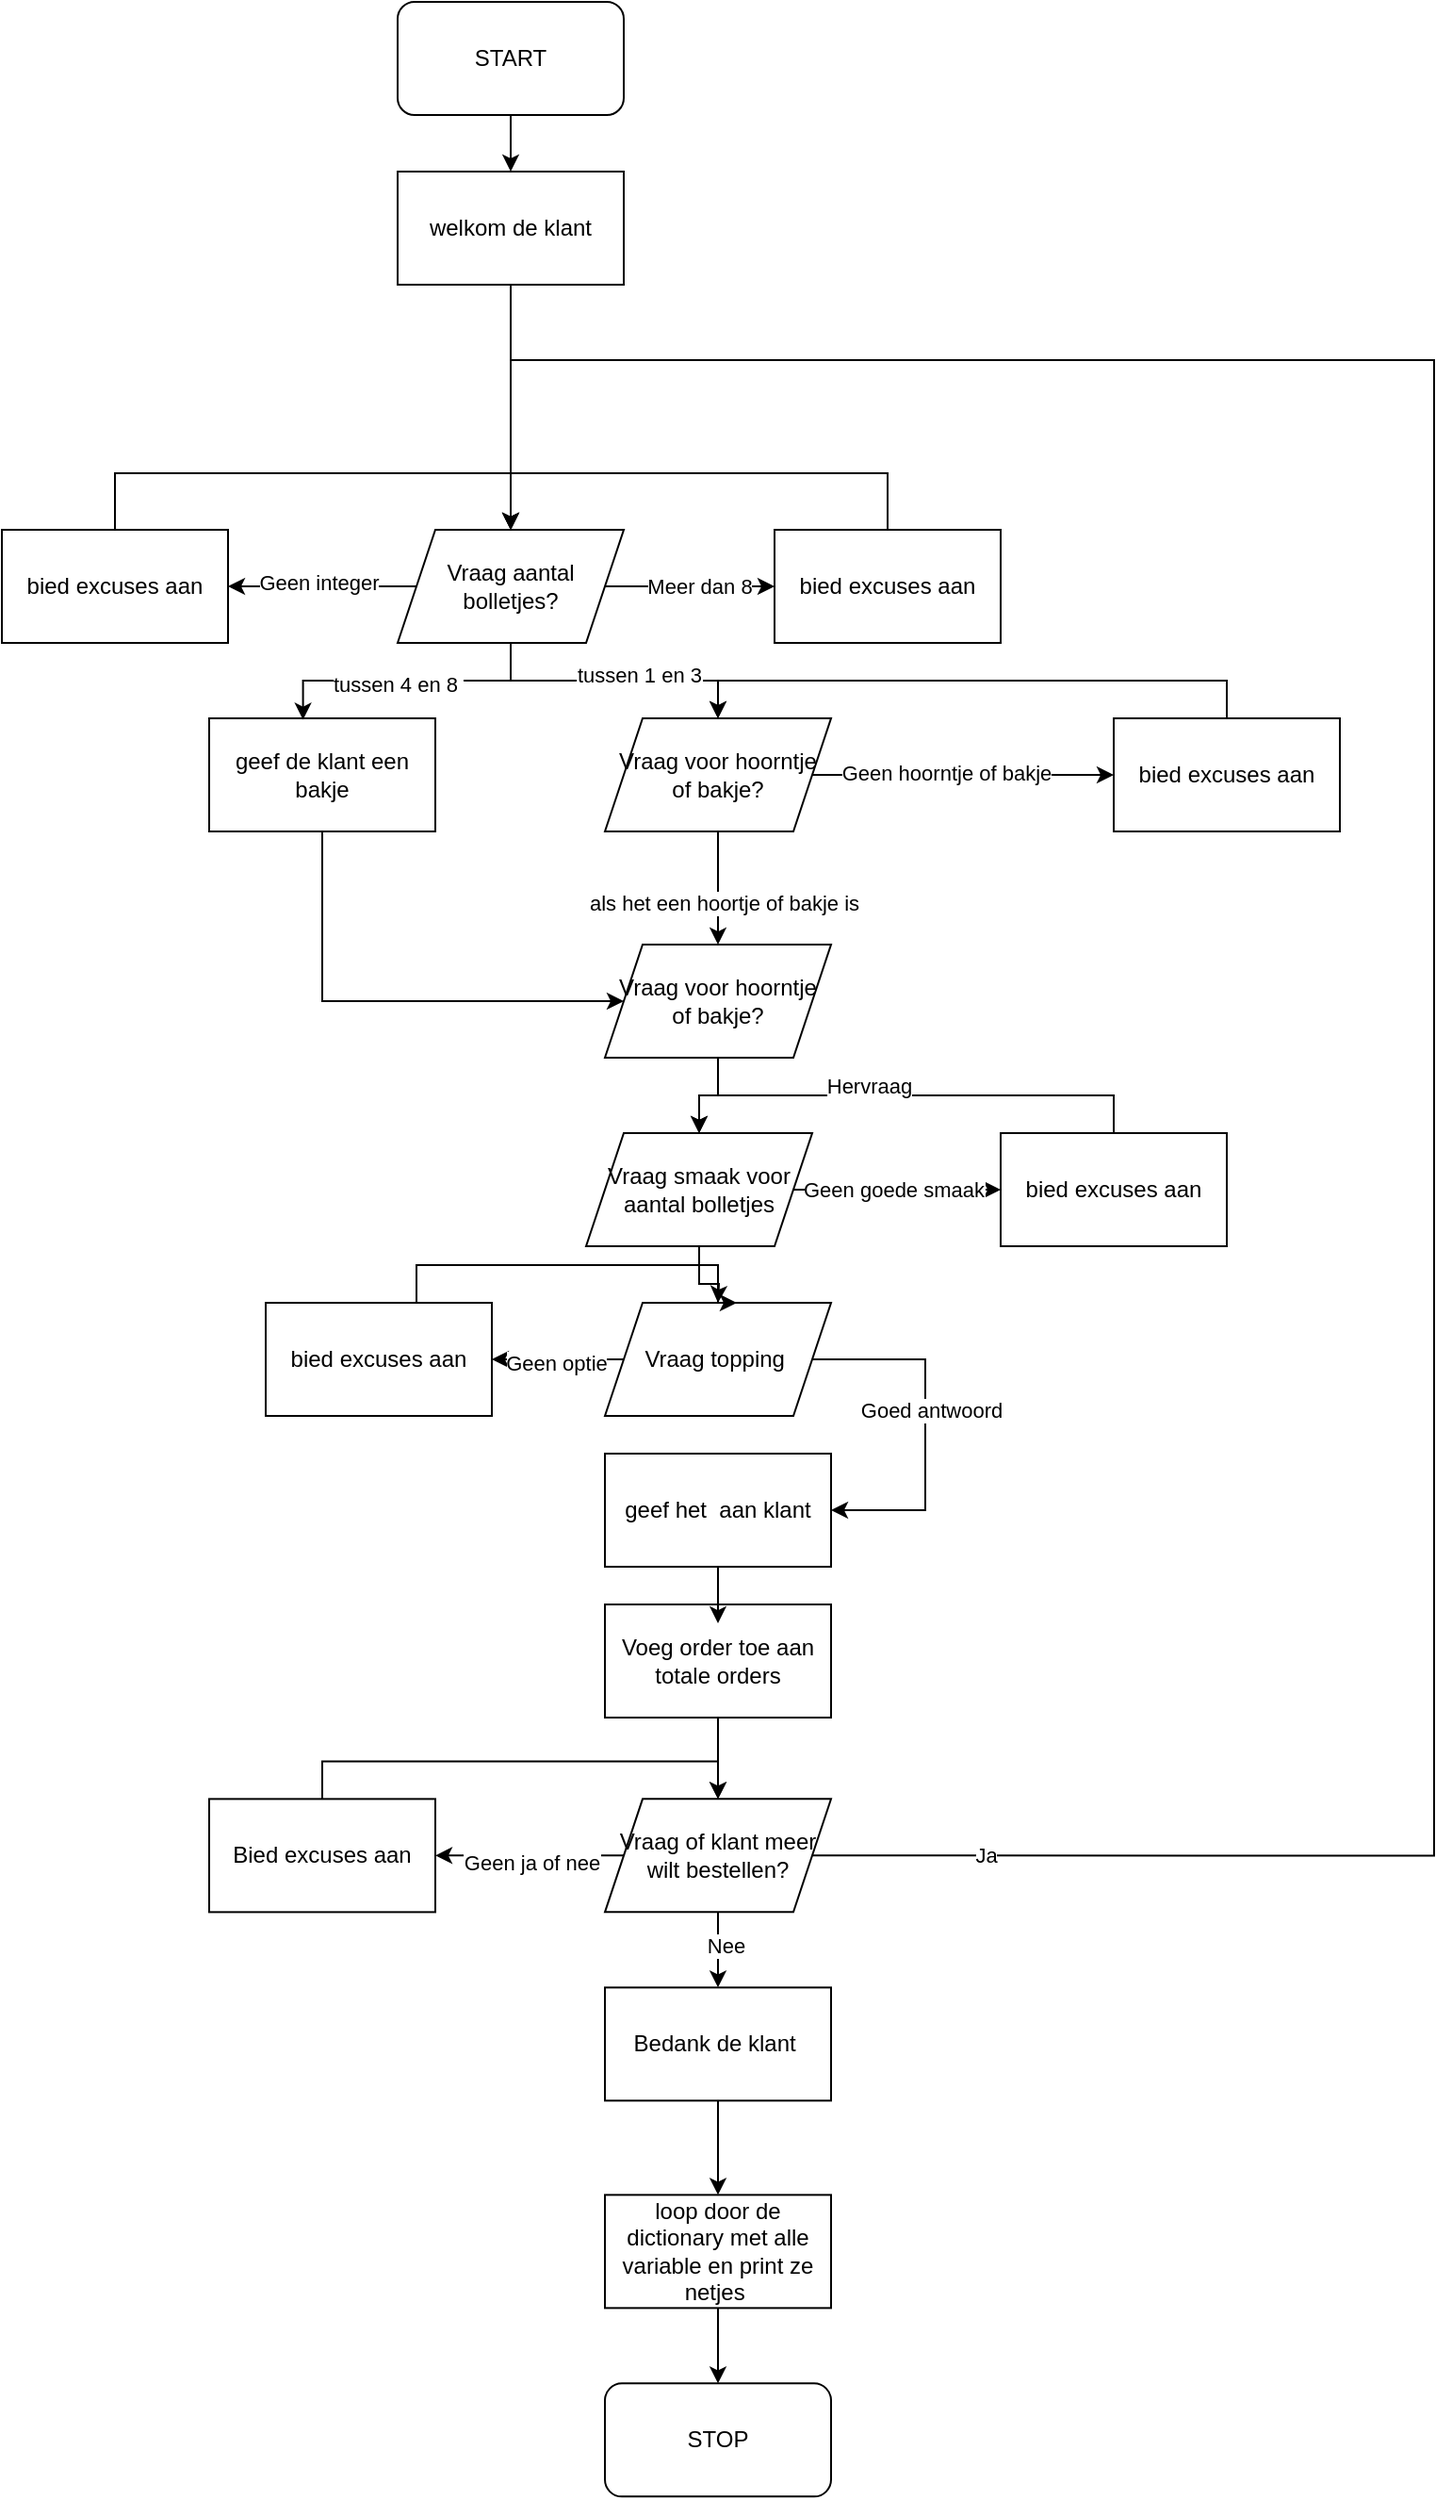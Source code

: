 <mxfile version="22.0.3" type="device">
  <diagram name="Pagina-1" id="x_HgcXylL7boOuMKqr33">
    <mxGraphModel dx="2245" dy="673" grid="1" gridSize="10" guides="1" tooltips="1" connect="1" arrows="1" fold="1" page="1" pageScale="1" pageWidth="827" pageHeight="1169" math="0" shadow="0">
      <root>
        <mxCell id="0" />
        <mxCell id="1" parent="0" />
        <mxCell id="3opzVPZRNWy8DkOBu5dA-7" style="edgeStyle=orthogonalEdgeStyle;rounded=0;orthogonalLoop=1;jettySize=auto;html=1;" parent="1" source="3opzVPZRNWy8DkOBu5dA-3" target="3opzVPZRNWy8DkOBu5dA-4" edge="1">
          <mxGeometry relative="1" as="geometry" />
        </mxCell>
        <mxCell id="3opzVPZRNWy8DkOBu5dA-3" value="START" style="rounded=1;whiteSpace=wrap;html=1;" parent="1" vertex="1">
          <mxGeometry x="110" y="60" width="120" height="60" as="geometry" />
        </mxCell>
        <mxCell id="3opzVPZRNWy8DkOBu5dA-8" style="edgeStyle=orthogonalEdgeStyle;rounded=0;orthogonalLoop=1;jettySize=auto;html=1;entryX=0.5;entryY=0;entryDx=0;entryDy=0;" parent="1" source="3opzVPZRNWy8DkOBu5dA-4" target="3opzVPZRNWy8DkOBu5dA-6" edge="1">
          <mxGeometry relative="1" as="geometry" />
        </mxCell>
        <mxCell id="3opzVPZRNWy8DkOBu5dA-4" value="welkom de klant" style="rounded=0;whiteSpace=wrap;html=1;" parent="1" vertex="1">
          <mxGeometry x="110" y="150" width="120" height="60" as="geometry" />
        </mxCell>
        <mxCell id="3opzVPZRNWy8DkOBu5dA-13" style="edgeStyle=orthogonalEdgeStyle;rounded=0;orthogonalLoop=1;jettySize=auto;html=1;" parent="1" source="3opzVPZRNWy8DkOBu5dA-6" target="3opzVPZRNWy8DkOBu5dA-10" edge="1">
          <mxGeometry relative="1" as="geometry" />
        </mxCell>
        <mxCell id="3opzVPZRNWy8DkOBu5dA-15" value="tussen 1 en 3" style="edgeLabel;html=1;align=center;verticalAlign=middle;resizable=0;points=[];" parent="3opzVPZRNWy8DkOBu5dA-13" vertex="1" connectable="0">
          <mxGeometry x="0.165" y="3" relative="1" as="geometry">
            <mxPoint as="offset" />
          </mxGeometry>
        </mxCell>
        <mxCell id="3opzVPZRNWy8DkOBu5dA-18" style="edgeStyle=orthogonalEdgeStyle;rounded=0;orthogonalLoop=1;jettySize=auto;html=1;entryX=0;entryY=0.5;entryDx=0;entryDy=0;" parent="1" source="3opzVPZRNWy8DkOBu5dA-6" target="3opzVPZRNWy8DkOBu5dA-17" edge="1">
          <mxGeometry relative="1" as="geometry" />
        </mxCell>
        <mxCell id="3opzVPZRNWy8DkOBu5dA-20" value="Meer dan 8" style="edgeLabel;html=1;align=center;verticalAlign=middle;resizable=0;points=[];" parent="3opzVPZRNWy8DkOBu5dA-18" vertex="1" connectable="0">
          <mxGeometry x="0.289" y="-2" relative="1" as="geometry">
            <mxPoint x="-8" y="-2" as="offset" />
          </mxGeometry>
        </mxCell>
        <mxCell id="3opzVPZRNWy8DkOBu5dA-23" style="edgeStyle=orthogonalEdgeStyle;rounded=0;orthogonalLoop=1;jettySize=auto;html=1;" parent="1" source="3opzVPZRNWy8DkOBu5dA-6" target="3opzVPZRNWy8DkOBu5dA-22" edge="1">
          <mxGeometry relative="1" as="geometry" />
        </mxCell>
        <mxCell id="3opzVPZRNWy8DkOBu5dA-25" value="Geen integer" style="edgeLabel;html=1;align=center;verticalAlign=middle;resizable=0;points=[];" parent="3opzVPZRNWy8DkOBu5dA-23" vertex="1" connectable="0">
          <mxGeometry x="0.04" y="-2" relative="1" as="geometry">
            <mxPoint as="offset" />
          </mxGeometry>
        </mxCell>
        <mxCell id="3opzVPZRNWy8DkOBu5dA-6" value="Vraag aantal bolletjes?" style="shape=parallelogram;perimeter=parallelogramPerimeter;whiteSpace=wrap;html=1;fixedSize=1;" parent="1" vertex="1">
          <mxGeometry x="110" y="340" width="120" height="60" as="geometry" />
        </mxCell>
        <mxCell id="3opzVPZRNWy8DkOBu5dA-28" style="edgeStyle=orthogonalEdgeStyle;rounded=0;orthogonalLoop=1;jettySize=auto;html=1;entryX=0;entryY=0.5;entryDx=0;entryDy=0;" parent="1" source="3opzVPZRNWy8DkOBu5dA-10" target="3opzVPZRNWy8DkOBu5dA-27" edge="1">
          <mxGeometry relative="1" as="geometry" />
        </mxCell>
        <mxCell id="3opzVPZRNWy8DkOBu5dA-29" value="Geen hoorntje of bakje" style="edgeLabel;html=1;align=center;verticalAlign=middle;resizable=0;points=[];" parent="3opzVPZRNWy8DkOBu5dA-28" vertex="1" connectable="0">
          <mxGeometry x="-0.11" y="1" relative="1" as="geometry">
            <mxPoint as="offset" />
          </mxGeometry>
        </mxCell>
        <mxCell id="znIzttLq6tilm1fCVoMF-6" style="edgeStyle=orthogonalEdgeStyle;rounded=0;orthogonalLoop=1;jettySize=auto;html=1;entryX=0.5;entryY=0;entryDx=0;entryDy=0;" parent="1" source="3opzVPZRNWy8DkOBu5dA-10" target="znIzttLq6tilm1fCVoMF-3" edge="1">
          <mxGeometry relative="1" as="geometry" />
        </mxCell>
        <mxCell id="znIzttLq6tilm1fCVoMF-7" value="als het een hoortje of bakje is" style="edgeLabel;html=1;align=center;verticalAlign=middle;resizable=0;points=[];" parent="znIzttLq6tilm1fCVoMF-6" vertex="1" connectable="0">
          <mxGeometry x="0.285" y="3" relative="1" as="geometry">
            <mxPoint y="-1" as="offset" />
          </mxGeometry>
        </mxCell>
        <mxCell id="3opzVPZRNWy8DkOBu5dA-10" value="Vraag voor hoorntje of bakje?" style="shape=parallelogram;perimeter=parallelogramPerimeter;whiteSpace=wrap;html=1;fixedSize=1;" parent="1" vertex="1">
          <mxGeometry x="220" y="440" width="120" height="60" as="geometry" />
        </mxCell>
        <mxCell id="znIzttLq6tilm1fCVoMF-8" style="edgeStyle=orthogonalEdgeStyle;rounded=0;orthogonalLoop=1;jettySize=auto;html=1;entryX=0;entryY=0.5;entryDx=0;entryDy=0;" parent="1" source="3opzVPZRNWy8DkOBu5dA-11" target="znIzttLq6tilm1fCVoMF-3" edge="1">
          <mxGeometry relative="1" as="geometry">
            <Array as="points">
              <mxPoint x="70" y="590" />
            </Array>
          </mxGeometry>
        </mxCell>
        <mxCell id="3opzVPZRNWy8DkOBu5dA-11" value="geef de klant een bakje" style="rounded=0;whiteSpace=wrap;html=1;" parent="1" vertex="1">
          <mxGeometry x="10" y="440" width="120" height="60" as="geometry" />
        </mxCell>
        <mxCell id="3opzVPZRNWy8DkOBu5dA-12" style="edgeStyle=orthogonalEdgeStyle;rounded=0;orthogonalLoop=1;jettySize=auto;html=1;entryX=0.415;entryY=0.013;entryDx=0;entryDy=0;entryPerimeter=0;" parent="1" source="3opzVPZRNWy8DkOBu5dA-6" target="3opzVPZRNWy8DkOBu5dA-11" edge="1">
          <mxGeometry relative="1" as="geometry" />
        </mxCell>
        <mxCell id="3opzVPZRNWy8DkOBu5dA-14" value="tussen 4 en 8&amp;nbsp;" style="edgeLabel;html=1;align=center;verticalAlign=middle;resizable=0;points=[];" parent="3opzVPZRNWy8DkOBu5dA-12" vertex="1" connectable="0">
          <mxGeometry x="0.068" y="2" relative="1" as="geometry">
            <mxPoint as="offset" />
          </mxGeometry>
        </mxCell>
        <mxCell id="3opzVPZRNWy8DkOBu5dA-19" style="edgeStyle=orthogonalEdgeStyle;rounded=0;orthogonalLoop=1;jettySize=auto;html=1;entryX=0.5;entryY=0;entryDx=0;entryDy=0;" parent="1" source="3opzVPZRNWy8DkOBu5dA-17" target="3opzVPZRNWy8DkOBu5dA-6" edge="1">
          <mxGeometry relative="1" as="geometry">
            <Array as="points">
              <mxPoint x="370" y="310" />
              <mxPoint x="170" y="310" />
            </Array>
          </mxGeometry>
        </mxCell>
        <mxCell id="3opzVPZRNWy8DkOBu5dA-17" value="bied excuses aan" style="rounded=0;whiteSpace=wrap;html=1;" parent="1" vertex="1">
          <mxGeometry x="310" y="340" width="120" height="60" as="geometry" />
        </mxCell>
        <mxCell id="3opzVPZRNWy8DkOBu5dA-26" style="edgeStyle=orthogonalEdgeStyle;rounded=0;orthogonalLoop=1;jettySize=auto;html=1;entryX=0.5;entryY=0;entryDx=0;entryDy=0;" parent="1" source="3opzVPZRNWy8DkOBu5dA-22" target="3opzVPZRNWy8DkOBu5dA-6" edge="1">
          <mxGeometry relative="1" as="geometry">
            <Array as="points">
              <mxPoint x="-40" y="310" />
              <mxPoint x="170" y="310" />
            </Array>
          </mxGeometry>
        </mxCell>
        <mxCell id="3opzVPZRNWy8DkOBu5dA-22" value="bied excuses aan" style="rounded=0;whiteSpace=wrap;html=1;" parent="1" vertex="1">
          <mxGeometry x="-100" y="340" width="120" height="60" as="geometry" />
        </mxCell>
        <mxCell id="3opzVPZRNWy8DkOBu5dA-30" style="edgeStyle=orthogonalEdgeStyle;rounded=0;orthogonalLoop=1;jettySize=auto;html=1;entryX=0.5;entryY=0;entryDx=0;entryDy=0;" parent="1" source="3opzVPZRNWy8DkOBu5dA-27" target="3opzVPZRNWy8DkOBu5dA-10" edge="1">
          <mxGeometry relative="1" as="geometry">
            <Array as="points">
              <mxPoint x="550" y="420" />
              <mxPoint x="280" y="420" />
            </Array>
          </mxGeometry>
        </mxCell>
        <mxCell id="3opzVPZRNWy8DkOBu5dA-27" value="bied excuses aan" style="rounded=0;whiteSpace=wrap;html=1;" parent="1" vertex="1">
          <mxGeometry x="490" y="440" width="120" height="60" as="geometry" />
        </mxCell>
        <mxCell id="3opzVPZRNWy8DkOBu5dA-35" style="edgeStyle=orthogonalEdgeStyle;rounded=0;orthogonalLoop=1;jettySize=auto;html=1;" parent="1" source="3opzVPZRNWy8DkOBu5dA-31" target="3opzVPZRNWy8DkOBu5dA-39" edge="1">
          <mxGeometry relative="1" as="geometry">
            <mxPoint x="280" y="660" as="targetPoint" />
            <mxPoint x="280" y="680" as="sourcePoint" />
          </mxGeometry>
        </mxCell>
        <mxCell id="3opzVPZRNWy8DkOBu5dA-37" style="edgeStyle=orthogonalEdgeStyle;rounded=0;orthogonalLoop=1;jettySize=auto;html=1;entryX=0.5;entryY=0;entryDx=0;entryDy=0;exitX=1;exitY=0.5;exitDx=0;exitDy=0;" parent="1" source="3opzVPZRNWy8DkOBu5dA-39" target="3opzVPZRNWy8DkOBu5dA-6" edge="1">
          <mxGeometry relative="1" as="geometry">
            <mxPoint x="340" y="690" as="sourcePoint" />
            <Array as="points">
              <mxPoint x="660" y="1043" />
              <mxPoint x="660" y="250" />
              <mxPoint x="170" y="250" />
            </Array>
          </mxGeometry>
        </mxCell>
        <mxCell id="3opzVPZRNWy8DkOBu5dA-38" value="Ja" style="edgeLabel;html=1;align=center;verticalAlign=middle;resizable=0;points=[];" parent="3opzVPZRNWy8DkOBu5dA-37" vertex="1" connectable="0">
          <mxGeometry x="-0.89" y="-2" relative="1" as="geometry">
            <mxPoint x="-2" y="-2" as="offset" />
          </mxGeometry>
        </mxCell>
        <mxCell id="3opzVPZRNWy8DkOBu5dA-41" style="edgeStyle=orthogonalEdgeStyle;rounded=0;orthogonalLoop=1;jettySize=auto;html=1;" parent="1" source="3opzVPZRNWy8DkOBu5dA-39" target="3opzVPZRNWy8DkOBu5dA-40" edge="1">
          <mxGeometry relative="1" as="geometry" />
        </mxCell>
        <mxCell id="3opzVPZRNWy8DkOBu5dA-42" value="Nee" style="edgeLabel;html=1;align=center;verticalAlign=middle;resizable=0;points=[];" parent="3opzVPZRNWy8DkOBu5dA-41" vertex="1" connectable="0">
          <mxGeometry x="-0.133" y="4" relative="1" as="geometry">
            <mxPoint as="offset" />
          </mxGeometry>
        </mxCell>
        <mxCell id="3opzVPZRNWy8DkOBu5dA-46" style="edgeStyle=orthogonalEdgeStyle;rounded=0;orthogonalLoop=1;jettySize=auto;html=1;entryX=1;entryY=0.5;entryDx=0;entryDy=0;" parent="1" source="3opzVPZRNWy8DkOBu5dA-39" target="3opzVPZRNWy8DkOBu5dA-45" edge="1">
          <mxGeometry relative="1" as="geometry" />
        </mxCell>
        <mxCell id="3opzVPZRNWy8DkOBu5dA-48" value="Geen ja of nee" style="edgeLabel;html=1;align=center;verticalAlign=middle;resizable=0;points=[];" parent="3opzVPZRNWy8DkOBu5dA-46" vertex="1" connectable="0">
          <mxGeometry x="-0.017" y="4" relative="1" as="geometry">
            <mxPoint as="offset" />
          </mxGeometry>
        </mxCell>
        <mxCell id="3opzVPZRNWy8DkOBu5dA-39" value="Vraag of klant meer wilt bestellen?" style="shape=parallelogram;perimeter=parallelogramPerimeter;whiteSpace=wrap;html=1;fixedSize=1;" parent="1" vertex="1">
          <mxGeometry x="220" y="1013.18" width="120" height="60" as="geometry" />
        </mxCell>
        <mxCell id="yml2TsBebL-pL9bnMQK3-4" style="edgeStyle=orthogonalEdgeStyle;rounded=0;orthogonalLoop=1;jettySize=auto;html=1;" parent="1" source="3opzVPZRNWy8DkOBu5dA-40" target="yml2TsBebL-pL9bnMQK3-3" edge="1">
          <mxGeometry relative="1" as="geometry" />
        </mxCell>
        <mxCell id="3opzVPZRNWy8DkOBu5dA-40" value="Bedank de klant&amp;nbsp;" style="rounded=0;whiteSpace=wrap;html=1;" parent="1" vertex="1">
          <mxGeometry x="220" y="1113.18" width="120" height="60" as="geometry" />
        </mxCell>
        <mxCell id="3opzVPZRNWy8DkOBu5dA-43" value="STOP" style="rounded=1;whiteSpace=wrap;html=1;" parent="1" vertex="1">
          <mxGeometry x="220" y="1323.18" width="120" height="60" as="geometry" />
        </mxCell>
        <mxCell id="3opzVPZRNWy8DkOBu5dA-47" style="edgeStyle=orthogonalEdgeStyle;rounded=0;orthogonalLoop=1;jettySize=auto;html=1;entryX=0.5;entryY=0;entryDx=0;entryDy=0;" parent="1" source="3opzVPZRNWy8DkOBu5dA-45" target="3opzVPZRNWy8DkOBu5dA-39" edge="1">
          <mxGeometry relative="1" as="geometry">
            <Array as="points">
              <mxPoint x="70" y="993.18" />
              <mxPoint x="280" y="993.18" />
            </Array>
          </mxGeometry>
        </mxCell>
        <mxCell id="3opzVPZRNWy8DkOBu5dA-45" value="Bied excuses aan" style="rounded=0;whiteSpace=wrap;html=1;" parent="1" vertex="1">
          <mxGeometry x="10" y="1013.18" width="120" height="60" as="geometry" />
        </mxCell>
        <mxCell id="yml2TsBebL-pL9bnMQK3-5" style="edgeStyle=orthogonalEdgeStyle;rounded=0;orthogonalLoop=1;jettySize=auto;html=1;entryX=0.5;entryY=0;entryDx=0;entryDy=0;" parent="1" source="yml2TsBebL-pL9bnMQK3-3" target="3opzVPZRNWy8DkOBu5dA-43" edge="1">
          <mxGeometry relative="1" as="geometry" />
        </mxCell>
        <mxCell id="yml2TsBebL-pL9bnMQK3-3" value="loop door de dictionary met alle variable en print ze netjes&amp;nbsp;" style="rounded=0;whiteSpace=wrap;html=1;" parent="1" vertex="1">
          <mxGeometry x="220" y="1223.18" width="120" height="60" as="geometry" />
        </mxCell>
        <mxCell id="CISoUFIvcjtsNSV2RbBZ-3" value="Voeg order toe aan totale orders" style="rounded=0;whiteSpace=wrap;html=1;" parent="1" vertex="1">
          <mxGeometry x="220" y="910" width="120" height="60" as="geometry" />
        </mxCell>
        <mxCell id="CISoUFIvcjtsNSV2RbBZ-6" style="edgeStyle=orthogonalEdgeStyle;rounded=0;orthogonalLoop=1;jettySize=auto;html=1;entryX=0.5;entryY=0.167;entryDx=0;entryDy=0;entryPerimeter=0;" parent="1" source="3opzVPZRNWy8DkOBu5dA-31" target="CISoUFIvcjtsNSV2RbBZ-3" edge="1">
          <mxGeometry relative="1" as="geometry" />
        </mxCell>
        <mxCell id="3opzVPZRNWy8DkOBu5dA-31" value="geef het&amp;nbsp; aan klant" style="rounded=0;whiteSpace=wrap;html=1;" parent="1" vertex="1">
          <mxGeometry x="220" y="830" width="120" height="60" as="geometry" />
        </mxCell>
        <mxCell id="znIzttLq6tilm1fCVoMF-13" style="edgeStyle=orthogonalEdgeStyle;rounded=0;orthogonalLoop=1;jettySize=auto;html=1;entryX=0.5;entryY=0;entryDx=0;entryDy=0;" parent="1" source="znIzttLq6tilm1fCVoMF-3" target="znIzttLq6tilm1fCVoMF-9" edge="1">
          <mxGeometry relative="1" as="geometry" />
        </mxCell>
        <mxCell id="znIzttLq6tilm1fCVoMF-3" value="Vraag voor hoorntje of bakje?" style="shape=parallelogram;perimeter=parallelogramPerimeter;whiteSpace=wrap;html=1;fixedSize=1;" parent="1" vertex="1">
          <mxGeometry x="220" y="560" width="120" height="60" as="geometry" />
        </mxCell>
        <mxCell id="znIzttLq6tilm1fCVoMF-11" style="edgeStyle=orthogonalEdgeStyle;rounded=0;orthogonalLoop=1;jettySize=auto;html=1;entryX=0;entryY=0.5;entryDx=0;entryDy=0;" parent="1" source="znIzttLq6tilm1fCVoMF-9" target="znIzttLq6tilm1fCVoMF-10" edge="1">
          <mxGeometry relative="1" as="geometry" />
        </mxCell>
        <mxCell id="znIzttLq6tilm1fCVoMF-12" value="Geen goede smaak" style="edgeLabel;html=1;align=center;verticalAlign=middle;resizable=0;points=[];" parent="znIzttLq6tilm1fCVoMF-11" vertex="1" connectable="0">
          <mxGeometry x="-0.048" relative="1" as="geometry">
            <mxPoint as="offset" />
          </mxGeometry>
        </mxCell>
        <mxCell id="znIzttLq6tilm1fCVoMF-19" style="edgeStyle=orthogonalEdgeStyle;rounded=0;orthogonalLoop=1;jettySize=auto;html=1;" parent="1" source="znIzttLq6tilm1fCVoMF-9" edge="1">
          <mxGeometry relative="1" as="geometry">
            <mxPoint x="280.0" y="750" as="targetPoint" />
          </mxGeometry>
        </mxCell>
        <mxCell id="znIzttLq6tilm1fCVoMF-9" value="Vraag smaak voor aantal bolletjes" style="shape=parallelogram;perimeter=parallelogramPerimeter;whiteSpace=wrap;html=1;fixedSize=1;" parent="1" vertex="1">
          <mxGeometry x="210" y="660" width="120" height="60" as="geometry" />
        </mxCell>
        <mxCell id="znIzttLq6tilm1fCVoMF-14" style="edgeStyle=orthogonalEdgeStyle;rounded=0;orthogonalLoop=1;jettySize=auto;html=1;entryX=0.5;entryY=0;entryDx=0;entryDy=0;" parent="1" source="znIzttLq6tilm1fCVoMF-10" target="znIzttLq6tilm1fCVoMF-9" edge="1">
          <mxGeometry relative="1" as="geometry">
            <Array as="points">
              <mxPoint x="490" y="640" />
              <mxPoint x="270" y="640" />
            </Array>
          </mxGeometry>
        </mxCell>
        <mxCell id="EVvY1ghO5QZpnJSQen9U-1" value="Hervraag" style="edgeLabel;html=1;align=center;verticalAlign=middle;resizable=0;points=[];" vertex="1" connectable="0" parent="znIzttLq6tilm1fCVoMF-14">
          <mxGeometry x="0.167" y="-5" relative="1" as="geometry">
            <mxPoint x="1" as="offset" />
          </mxGeometry>
        </mxCell>
        <mxCell id="znIzttLq6tilm1fCVoMF-10" value="bied excuses aan" style="rounded=0;whiteSpace=wrap;html=1;" parent="1" vertex="1">
          <mxGeometry x="430" y="660" width="120" height="60" as="geometry" />
        </mxCell>
        <mxCell id="znIzttLq6tilm1fCVoMF-17" style="edgeStyle=orthogonalEdgeStyle;rounded=0;orthogonalLoop=1;jettySize=auto;html=1;" parent="1" source="znIzttLq6tilm1fCVoMF-15" target="znIzttLq6tilm1fCVoMF-16" edge="1">
          <mxGeometry relative="1" as="geometry" />
        </mxCell>
        <mxCell id="znIzttLq6tilm1fCVoMF-20" value="Geen optie" style="edgeLabel;html=1;align=center;verticalAlign=middle;resizable=0;points=[];" parent="znIzttLq6tilm1fCVoMF-17" vertex="1" connectable="0">
          <mxGeometry x="0.043" y="2" relative="1" as="geometry">
            <mxPoint as="offset" />
          </mxGeometry>
        </mxCell>
        <mxCell id="znIzttLq6tilm1fCVoMF-21" style="edgeStyle=orthogonalEdgeStyle;rounded=0;orthogonalLoop=1;jettySize=auto;html=1;entryX=1;entryY=0.5;entryDx=0;entryDy=0;" parent="1" source="znIzttLq6tilm1fCVoMF-15" target="3opzVPZRNWy8DkOBu5dA-31" edge="1">
          <mxGeometry relative="1" as="geometry">
            <Array as="points">
              <mxPoint x="390" y="780" />
              <mxPoint x="390" y="860" />
            </Array>
          </mxGeometry>
        </mxCell>
        <mxCell id="znIzttLq6tilm1fCVoMF-22" value="Goed antwoord" style="edgeLabel;html=1;align=center;verticalAlign=middle;resizable=0;points=[];" parent="znIzttLq6tilm1fCVoMF-21" vertex="1" connectable="0">
          <mxGeometry x="-0.077" y="3" relative="1" as="geometry">
            <mxPoint y="-1" as="offset" />
          </mxGeometry>
        </mxCell>
        <mxCell id="znIzttLq6tilm1fCVoMF-15" value="Vraag topping&amp;nbsp;" style="shape=parallelogram;perimeter=parallelogramPerimeter;whiteSpace=wrap;html=1;fixedSize=1;" parent="1" vertex="1">
          <mxGeometry x="220" y="750" width="120" height="60" as="geometry" />
        </mxCell>
        <mxCell id="znIzttLq6tilm1fCVoMF-16" value="bied excuses aan" style="rounded=0;whiteSpace=wrap;html=1;" parent="1" vertex="1">
          <mxGeometry x="40" y="750" width="120" height="60" as="geometry" />
        </mxCell>
        <mxCell id="znIzttLq6tilm1fCVoMF-18" style="edgeStyle=orthogonalEdgeStyle;rounded=0;orthogonalLoop=1;jettySize=auto;html=1;entryX=0.583;entryY=0;entryDx=0;entryDy=0;entryPerimeter=0;" parent="1" source="znIzttLq6tilm1fCVoMF-16" target="znIzttLq6tilm1fCVoMF-15" edge="1">
          <mxGeometry relative="1" as="geometry">
            <Array as="points">
              <mxPoint x="120" y="730" />
              <mxPoint x="280" y="730" />
            </Array>
          </mxGeometry>
        </mxCell>
      </root>
    </mxGraphModel>
  </diagram>
</mxfile>
